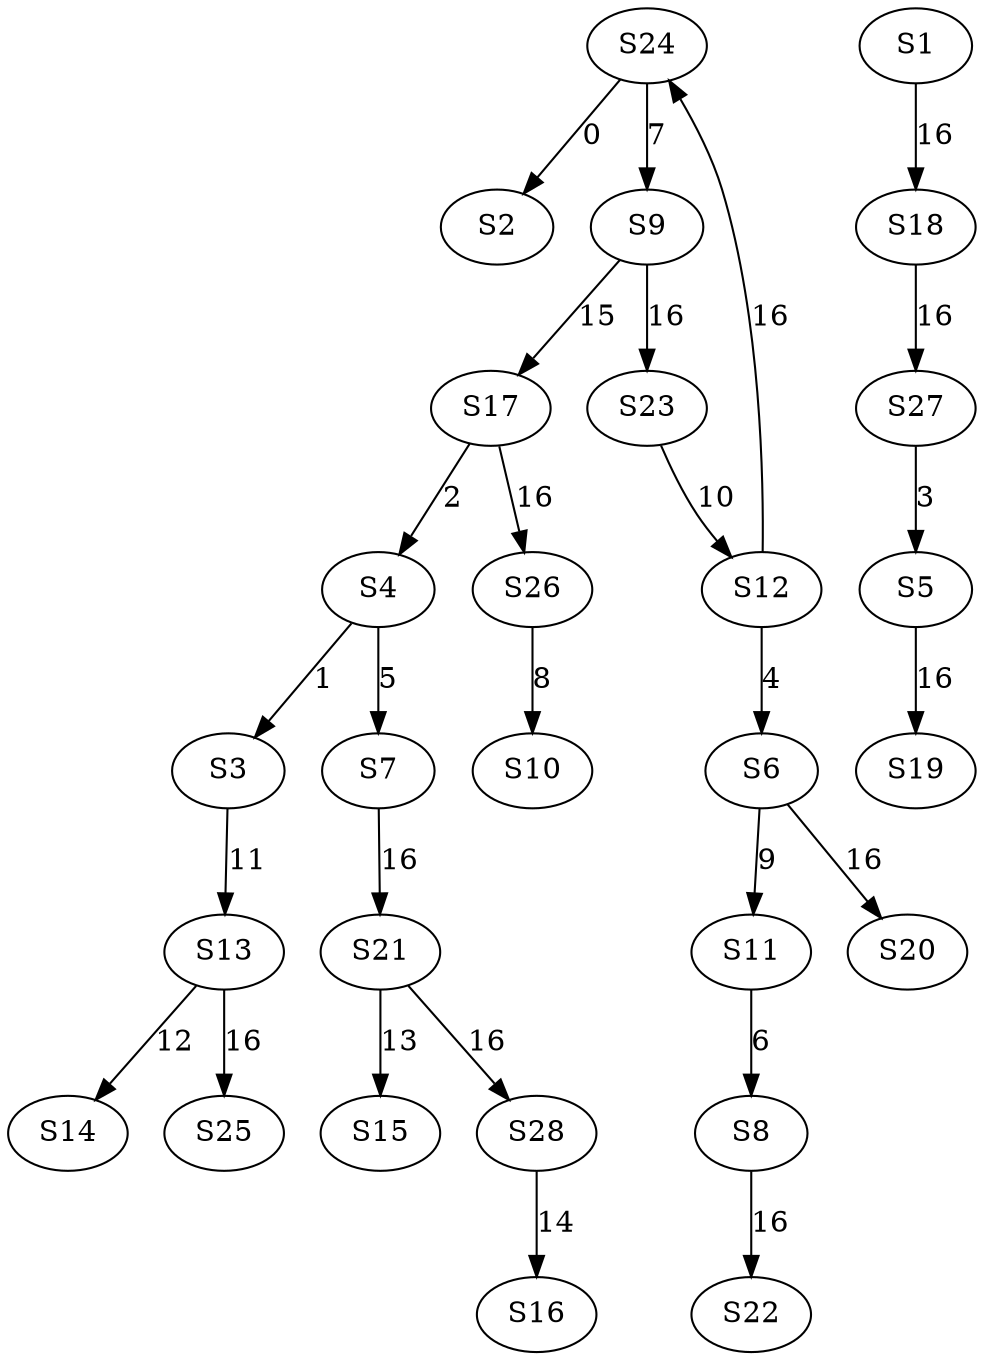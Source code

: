 strict digraph {
	S24 -> S2 [ label = 0 ];
	S4 -> S3 [ label = 1 ];
	S17 -> S4 [ label = 2 ];
	S27 -> S5 [ label = 3 ];
	S12 -> S6 [ label = 4 ];
	S4 -> S7 [ label = 5 ];
	S11 -> S8 [ label = 6 ];
	S24 -> S9 [ label = 7 ];
	S26 -> S10 [ label = 8 ];
	S6 -> S11 [ label = 9 ];
	S23 -> S12 [ label = 10 ];
	S3 -> S13 [ label = 11 ];
	S13 -> S14 [ label = 12 ];
	S21 -> S15 [ label = 13 ];
	S28 -> S16 [ label = 14 ];
	S9 -> S17 [ label = 15 ];
	S1 -> S18 [ label = 16 ];
	S5 -> S19 [ label = 16 ];
	S6 -> S20 [ label = 16 ];
	S7 -> S21 [ label = 16 ];
	S8 -> S22 [ label = 16 ];
	S9 -> S23 [ label = 16 ];
	S12 -> S24 [ label = 16 ];
	S13 -> S25 [ label = 16 ];
	S17 -> S26 [ label = 16 ];
	S18 -> S27 [ label = 16 ];
	S21 -> S28 [ label = 16 ];
}